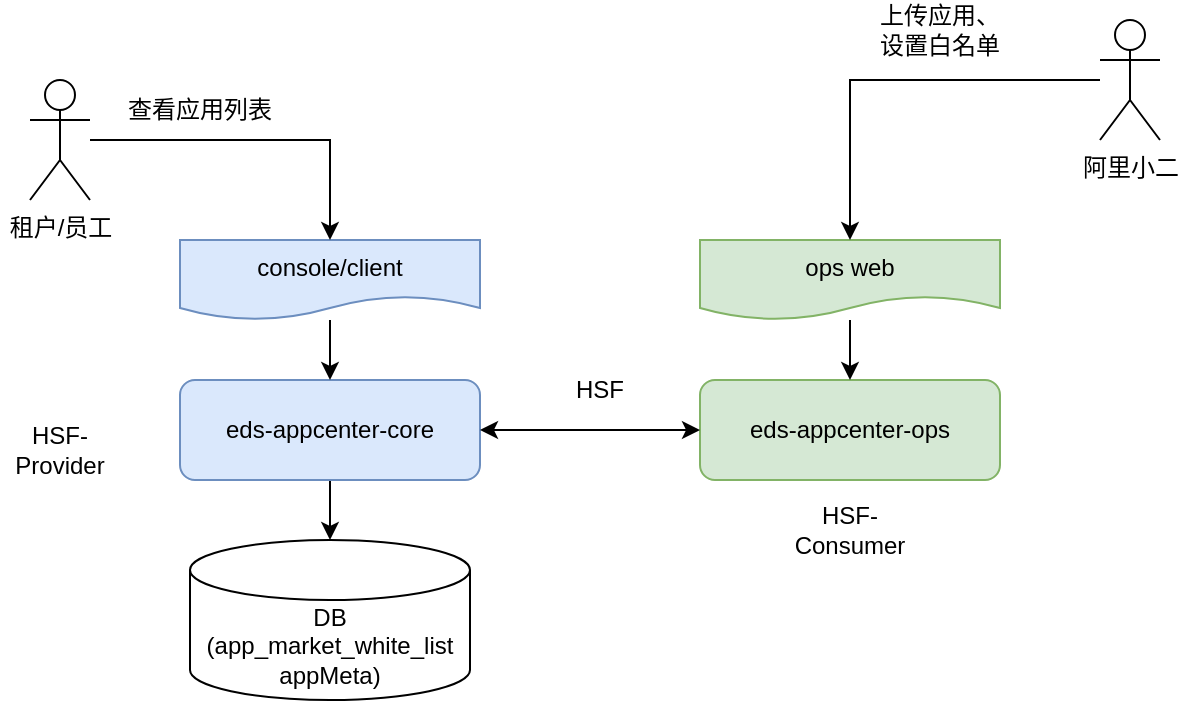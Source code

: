 <mxfile version="15.6.2" type="github">
  <diagram id="Zl4FEeRoXpnqyhURPltx" name="Page-1">
    <mxGraphModel dx="1298" dy="841" grid="1" gridSize="10" guides="1" tooltips="1" connect="1" arrows="1" fold="1" page="1" pageScale="1" pageWidth="827" pageHeight="1169" math="0" shadow="0">
      <root>
        <mxCell id="0" />
        <mxCell id="1" parent="0" />
        <mxCell id="HRB6QKZnDYWxKy1lyRq8-1" value="DB&lt;br&gt;(app_market_white_list&lt;br&gt;appMeta)" style="shape=cylinder3;whiteSpace=wrap;html=1;boundedLbl=1;backgroundOutline=1;size=15;" parent="1" vertex="1">
          <mxGeometry x="265" y="480" width="140" height="80" as="geometry" />
        </mxCell>
        <mxCell id="HRB6QKZnDYWxKy1lyRq8-13" value="" style="edgeStyle=orthogonalEdgeStyle;rounded=0;orthogonalLoop=1;jettySize=auto;html=1;" parent="1" source="HRB6QKZnDYWxKy1lyRq8-2" target="HRB6QKZnDYWxKy1lyRq8-1" edge="1">
          <mxGeometry relative="1" as="geometry" />
        </mxCell>
        <mxCell id="HRB6QKZnDYWxKy1lyRq8-2" value="eds-appcenter-core" style="rounded=1;whiteSpace=wrap;html=1;fillColor=#dae8fc;strokeColor=#6c8ebf;" parent="1" vertex="1">
          <mxGeometry x="260" y="400" width="150" height="50" as="geometry" />
        </mxCell>
        <mxCell id="HRB6QKZnDYWxKy1lyRq8-3" value="eds-appcenter-ops" style="rounded=1;whiteSpace=wrap;html=1;fillColor=#d5e8d4;strokeColor=#82b366;" parent="1" vertex="1">
          <mxGeometry x="520" y="400" width="150" height="50" as="geometry" />
        </mxCell>
        <mxCell id="HRB6QKZnDYWxKy1lyRq8-14" value="" style="edgeStyle=orthogonalEdgeStyle;rounded=0;orthogonalLoop=1;jettySize=auto;html=1;" parent="1" source="HRB6QKZnDYWxKy1lyRq8-8" edge="1">
          <mxGeometry relative="1" as="geometry">
            <mxPoint x="595" y="400" as="targetPoint" />
          </mxGeometry>
        </mxCell>
        <mxCell id="HRB6QKZnDYWxKy1lyRq8-8" value="ops web" style="shape=document;whiteSpace=wrap;html=1;boundedLbl=1;fillColor=#d5e8d4;strokeColor=#82b366;" parent="1" vertex="1">
          <mxGeometry x="520" y="330" width="150" height="40" as="geometry" />
        </mxCell>
        <mxCell id="HRB6QKZnDYWxKy1lyRq8-9" value="" style="endArrow=classic;startArrow=classic;html=1;rounded=0;entryX=0;entryY=0.5;entryDx=0;entryDy=0;exitX=1;exitY=0.5;exitDx=0;exitDy=0;" parent="1" source="HRB6QKZnDYWxKy1lyRq8-2" target="HRB6QKZnDYWxKy1lyRq8-3" edge="1">
          <mxGeometry width="50" height="50" relative="1" as="geometry">
            <mxPoint x="410" y="470" as="sourcePoint" />
            <mxPoint x="460" y="420" as="targetPoint" />
          </mxGeometry>
        </mxCell>
        <mxCell id="HRB6QKZnDYWxKy1lyRq8-10" value="HSF" style="text;html=1;strokeColor=none;fillColor=none;align=center;verticalAlign=middle;whiteSpace=wrap;rounded=0;" parent="1" vertex="1">
          <mxGeometry x="440" y="390" width="60" height="30" as="geometry" />
        </mxCell>
        <mxCell id="HRB6QKZnDYWxKy1lyRq8-11" value="HSF-Consumer" style="text;html=1;strokeColor=none;fillColor=none;align=center;verticalAlign=middle;whiteSpace=wrap;rounded=0;" parent="1" vertex="1">
          <mxGeometry x="565" y="460" width="60" height="30" as="geometry" />
        </mxCell>
        <mxCell id="HRB6QKZnDYWxKy1lyRq8-12" value="HSF-Provider" style="text;html=1;strokeColor=none;fillColor=none;align=center;verticalAlign=middle;whiteSpace=wrap;rounded=0;" parent="1" vertex="1">
          <mxGeometry x="170" y="420" width="60" height="30" as="geometry" />
        </mxCell>
        <mxCell id="qlAZiNEL6Bu9jN1B2snq-3" value="" style="edgeStyle=orthogonalEdgeStyle;rounded=0;orthogonalLoop=1;jettySize=auto;html=1;" edge="1" parent="1" source="qlAZiNEL6Bu9jN1B2snq-1" target="HRB6QKZnDYWxKy1lyRq8-2">
          <mxGeometry relative="1" as="geometry" />
        </mxCell>
        <mxCell id="qlAZiNEL6Bu9jN1B2snq-1" value="console/client" style="shape=document;whiteSpace=wrap;html=1;boundedLbl=1;fillColor=#dae8fc;strokeColor=#6c8ebf;" vertex="1" parent="1">
          <mxGeometry x="260" y="330" width="150" height="40" as="geometry" />
        </mxCell>
        <mxCell id="qlAZiNEL6Bu9jN1B2snq-8" value="" style="edgeStyle=orthogonalEdgeStyle;rounded=0;orthogonalLoop=1;jettySize=auto;html=1;entryX=0.5;entryY=0;entryDx=0;entryDy=0;" edge="1" parent="1" source="qlAZiNEL6Bu9jN1B2snq-4" target="qlAZiNEL6Bu9jN1B2snq-1">
          <mxGeometry relative="1" as="geometry">
            <mxPoint x="335" y="290" as="targetPoint" />
          </mxGeometry>
        </mxCell>
        <mxCell id="qlAZiNEL6Bu9jN1B2snq-4" value="租户/员工" style="shape=umlActor;verticalLabelPosition=bottom;verticalAlign=top;html=1;outlineConnect=0;" vertex="1" parent="1">
          <mxGeometry x="185" y="250" width="30" height="60" as="geometry" />
        </mxCell>
        <mxCell id="qlAZiNEL6Bu9jN1B2snq-10" value="查看应用列表" style="text;html=1;strokeColor=none;fillColor=none;align=center;verticalAlign=middle;whiteSpace=wrap;rounded=0;" vertex="1" parent="1">
          <mxGeometry x="230" y="250" width="80" height="30" as="geometry" />
        </mxCell>
        <mxCell id="qlAZiNEL6Bu9jN1B2snq-13" value="" style="edgeStyle=orthogonalEdgeStyle;rounded=0;orthogonalLoop=1;jettySize=auto;html=1;" edge="1" parent="1" source="qlAZiNEL6Bu9jN1B2snq-12" target="HRB6QKZnDYWxKy1lyRq8-8">
          <mxGeometry relative="1" as="geometry" />
        </mxCell>
        <mxCell id="qlAZiNEL6Bu9jN1B2snq-12" value="阿里小二" style="shape=umlActor;verticalLabelPosition=bottom;verticalAlign=top;html=1;outlineConnect=0;" vertex="1" parent="1">
          <mxGeometry x="720" y="220" width="30" height="60" as="geometry" />
        </mxCell>
        <mxCell id="qlAZiNEL6Bu9jN1B2snq-16" value="上传应用、&lt;br&gt;设置白名单" style="text;html=1;strokeColor=none;fillColor=none;align=center;verticalAlign=middle;whiteSpace=wrap;rounded=0;" vertex="1" parent="1">
          <mxGeometry x="600" y="210" width="80" height="30" as="geometry" />
        </mxCell>
      </root>
    </mxGraphModel>
  </diagram>
</mxfile>
